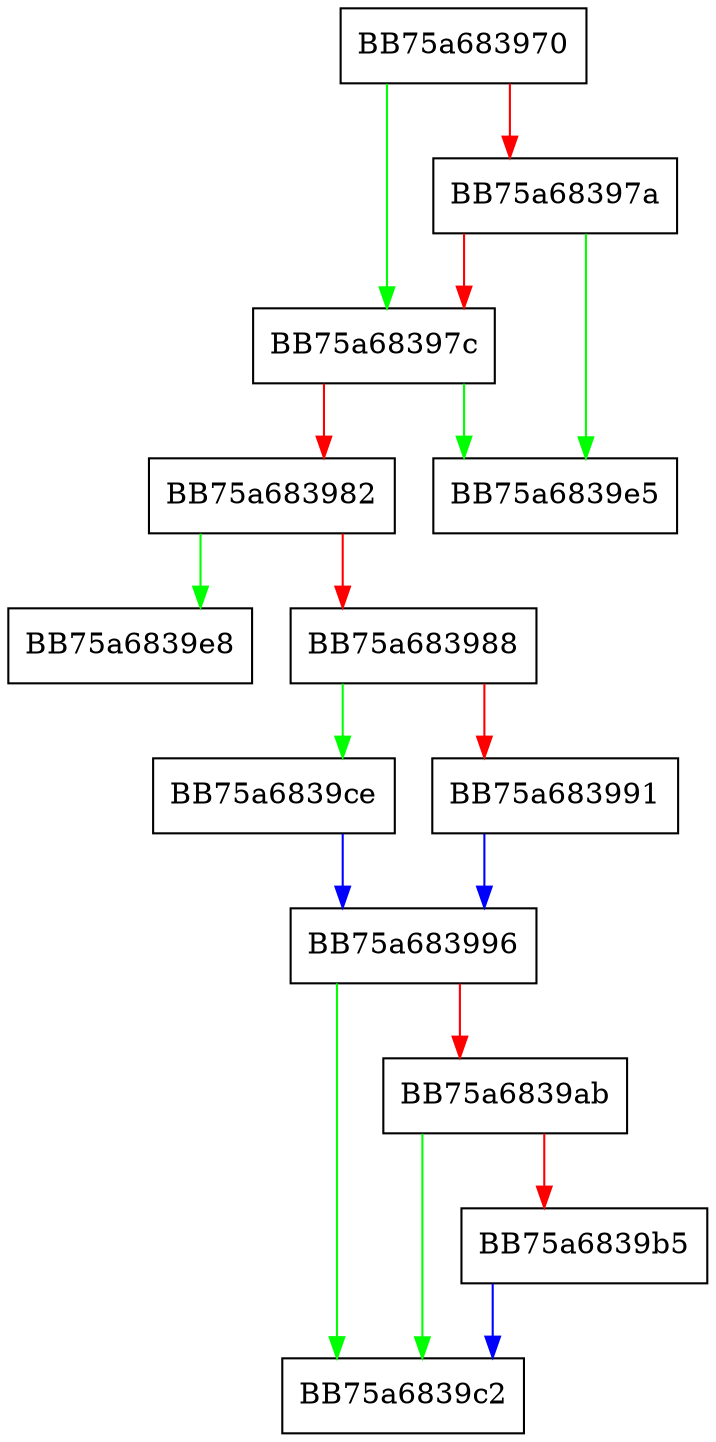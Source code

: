 digraph get_bin_index {
  node [shape="box"];
  graph [splines=ortho];
  BB75a683970 -> BB75a68397c [color="green"];
  BB75a683970 -> BB75a68397a [color="red"];
  BB75a68397a -> BB75a6839e5 [color="green"];
  BB75a68397a -> BB75a68397c [color="red"];
  BB75a68397c -> BB75a6839e5 [color="green"];
  BB75a68397c -> BB75a683982 [color="red"];
  BB75a683982 -> BB75a6839e8 [color="green"];
  BB75a683982 -> BB75a683988 [color="red"];
  BB75a683988 -> BB75a6839ce [color="green"];
  BB75a683988 -> BB75a683991 [color="red"];
  BB75a683991 -> BB75a683996 [color="blue"];
  BB75a683996 -> BB75a6839c2 [color="green"];
  BB75a683996 -> BB75a6839ab [color="red"];
  BB75a6839ab -> BB75a6839c2 [color="green"];
  BB75a6839ab -> BB75a6839b5 [color="red"];
  BB75a6839b5 -> BB75a6839c2 [color="blue"];
  BB75a6839ce -> BB75a683996 [color="blue"];
}